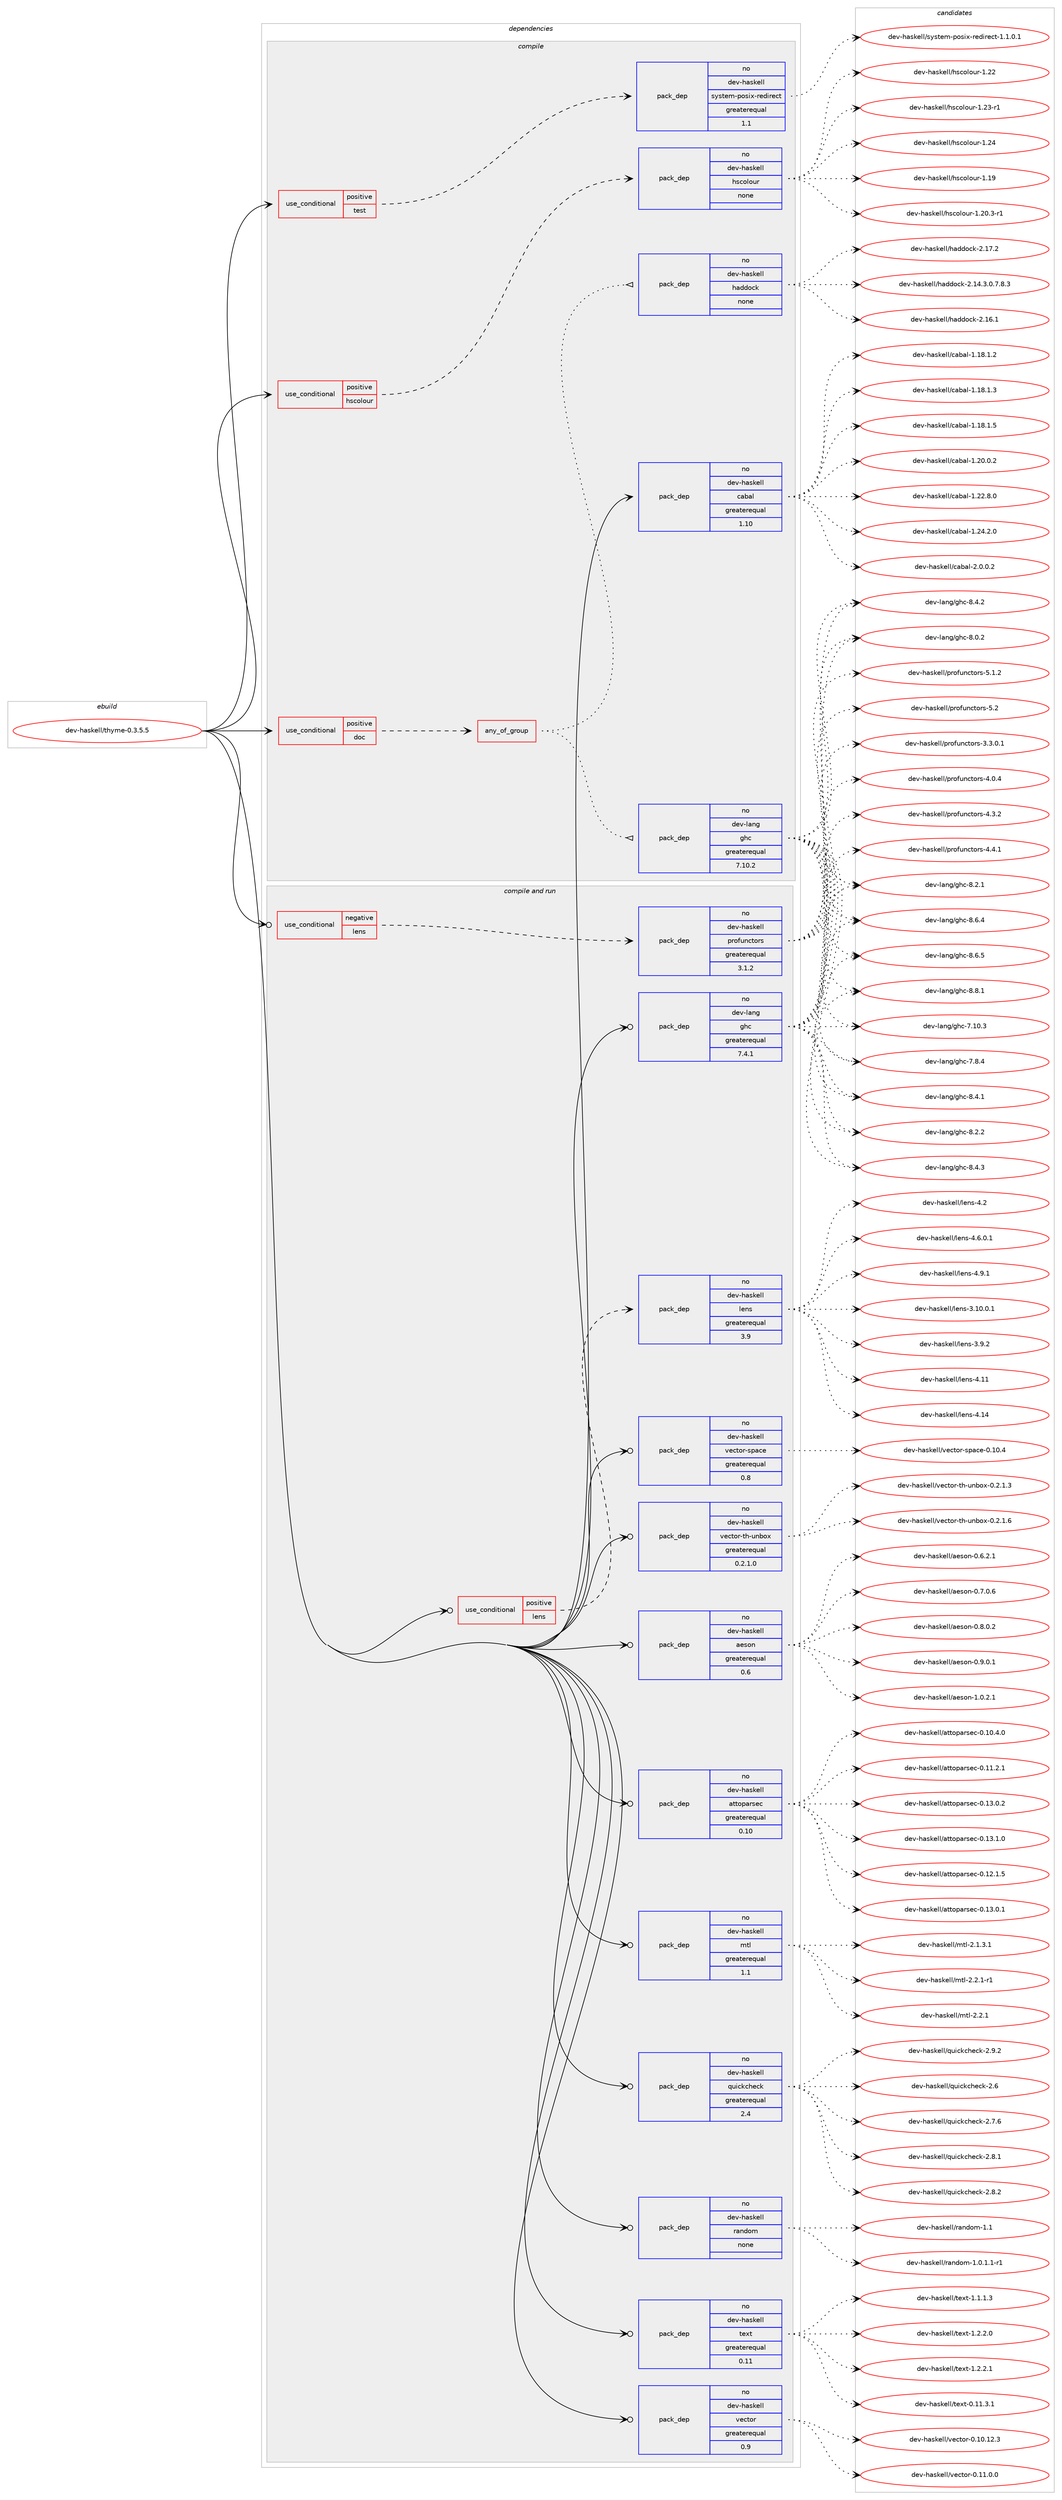 digraph prolog {

# *************
# Graph options
# *************

newrank=true;
concentrate=true;
compound=true;
graph [rankdir=LR,fontname=Helvetica,fontsize=10,ranksep=1.5];#, ranksep=2.5, nodesep=0.2];
edge  [arrowhead=vee];
node  [fontname=Helvetica,fontsize=10];

# **********
# The ebuild
# **********

subgraph cluster_leftcol {
color=gray;
rank=same;
label=<<i>ebuild</i>>;
id [label="dev-haskell/thyme-0.3.5.5", color=red, width=4, href="../dev-haskell/thyme-0.3.5.5.svg"];
}

# ****************
# The dependencies
# ****************

subgraph cluster_midcol {
color=gray;
label=<<i>dependencies</i>>;
subgraph cluster_compile {
fillcolor="#eeeeee";
style=filled;
label=<<i>compile</i>>;
subgraph cond127931 {
dependency546098 [label=<<TABLE BORDER="0" CELLBORDER="1" CELLSPACING="0" CELLPADDING="4"><TR><TD ROWSPAN="3" CELLPADDING="10">use_conditional</TD></TR><TR><TD>positive</TD></TR><TR><TD>doc</TD></TR></TABLE>>, shape=none, color=red];
subgraph any10617 {
dependency546099 [label=<<TABLE BORDER="0" CELLBORDER="1" CELLSPACING="0" CELLPADDING="4"><TR><TD CELLPADDING="10">any_of_group</TD></TR></TABLE>>, shape=none, color=red];subgraph pack407193 {
dependency546100 [label=<<TABLE BORDER="0" CELLBORDER="1" CELLSPACING="0" CELLPADDING="4" WIDTH="220"><TR><TD ROWSPAN="6" CELLPADDING="30">pack_dep</TD></TR><TR><TD WIDTH="110">no</TD></TR><TR><TD>dev-haskell</TD></TR><TR><TD>haddock</TD></TR><TR><TD>none</TD></TR><TR><TD></TD></TR></TABLE>>, shape=none, color=blue];
}
dependency546099:e -> dependency546100:w [weight=20,style="dotted",arrowhead="oinv"];
subgraph pack407194 {
dependency546101 [label=<<TABLE BORDER="0" CELLBORDER="1" CELLSPACING="0" CELLPADDING="4" WIDTH="220"><TR><TD ROWSPAN="6" CELLPADDING="30">pack_dep</TD></TR><TR><TD WIDTH="110">no</TD></TR><TR><TD>dev-lang</TD></TR><TR><TD>ghc</TD></TR><TR><TD>greaterequal</TD></TR><TR><TD>7.10.2</TD></TR></TABLE>>, shape=none, color=blue];
}
dependency546099:e -> dependency546101:w [weight=20,style="dotted",arrowhead="oinv"];
}
dependency546098:e -> dependency546099:w [weight=20,style="dashed",arrowhead="vee"];
}
id:e -> dependency546098:w [weight=20,style="solid",arrowhead="vee"];
subgraph cond127932 {
dependency546102 [label=<<TABLE BORDER="0" CELLBORDER="1" CELLSPACING="0" CELLPADDING="4"><TR><TD ROWSPAN="3" CELLPADDING="10">use_conditional</TD></TR><TR><TD>positive</TD></TR><TR><TD>hscolour</TD></TR></TABLE>>, shape=none, color=red];
subgraph pack407195 {
dependency546103 [label=<<TABLE BORDER="0" CELLBORDER="1" CELLSPACING="0" CELLPADDING="4" WIDTH="220"><TR><TD ROWSPAN="6" CELLPADDING="30">pack_dep</TD></TR><TR><TD WIDTH="110">no</TD></TR><TR><TD>dev-haskell</TD></TR><TR><TD>hscolour</TD></TR><TR><TD>none</TD></TR><TR><TD></TD></TR></TABLE>>, shape=none, color=blue];
}
dependency546102:e -> dependency546103:w [weight=20,style="dashed",arrowhead="vee"];
}
id:e -> dependency546102:w [weight=20,style="solid",arrowhead="vee"];
subgraph cond127933 {
dependency546104 [label=<<TABLE BORDER="0" CELLBORDER="1" CELLSPACING="0" CELLPADDING="4"><TR><TD ROWSPAN="3" CELLPADDING="10">use_conditional</TD></TR><TR><TD>positive</TD></TR><TR><TD>test</TD></TR></TABLE>>, shape=none, color=red];
subgraph pack407196 {
dependency546105 [label=<<TABLE BORDER="0" CELLBORDER="1" CELLSPACING="0" CELLPADDING="4" WIDTH="220"><TR><TD ROWSPAN="6" CELLPADDING="30">pack_dep</TD></TR><TR><TD WIDTH="110">no</TD></TR><TR><TD>dev-haskell</TD></TR><TR><TD>system-posix-redirect</TD></TR><TR><TD>greaterequal</TD></TR><TR><TD>1.1</TD></TR></TABLE>>, shape=none, color=blue];
}
dependency546104:e -> dependency546105:w [weight=20,style="dashed",arrowhead="vee"];
}
id:e -> dependency546104:w [weight=20,style="solid",arrowhead="vee"];
subgraph pack407197 {
dependency546106 [label=<<TABLE BORDER="0" CELLBORDER="1" CELLSPACING="0" CELLPADDING="4" WIDTH="220"><TR><TD ROWSPAN="6" CELLPADDING="30">pack_dep</TD></TR><TR><TD WIDTH="110">no</TD></TR><TR><TD>dev-haskell</TD></TR><TR><TD>cabal</TD></TR><TR><TD>greaterequal</TD></TR><TR><TD>1.10</TD></TR></TABLE>>, shape=none, color=blue];
}
id:e -> dependency546106:w [weight=20,style="solid",arrowhead="vee"];
}
subgraph cluster_compileandrun {
fillcolor="#eeeeee";
style=filled;
label=<<i>compile and run</i>>;
subgraph cond127934 {
dependency546107 [label=<<TABLE BORDER="0" CELLBORDER="1" CELLSPACING="0" CELLPADDING="4"><TR><TD ROWSPAN="3" CELLPADDING="10">use_conditional</TD></TR><TR><TD>negative</TD></TR><TR><TD>lens</TD></TR></TABLE>>, shape=none, color=red];
subgraph pack407198 {
dependency546108 [label=<<TABLE BORDER="0" CELLBORDER="1" CELLSPACING="0" CELLPADDING="4" WIDTH="220"><TR><TD ROWSPAN="6" CELLPADDING="30">pack_dep</TD></TR><TR><TD WIDTH="110">no</TD></TR><TR><TD>dev-haskell</TD></TR><TR><TD>profunctors</TD></TR><TR><TD>greaterequal</TD></TR><TR><TD>3.1.2</TD></TR></TABLE>>, shape=none, color=blue];
}
dependency546107:e -> dependency546108:w [weight=20,style="dashed",arrowhead="vee"];
}
id:e -> dependency546107:w [weight=20,style="solid",arrowhead="odotvee"];
subgraph cond127935 {
dependency546109 [label=<<TABLE BORDER="0" CELLBORDER="1" CELLSPACING="0" CELLPADDING="4"><TR><TD ROWSPAN="3" CELLPADDING="10">use_conditional</TD></TR><TR><TD>positive</TD></TR><TR><TD>lens</TD></TR></TABLE>>, shape=none, color=red];
subgraph pack407199 {
dependency546110 [label=<<TABLE BORDER="0" CELLBORDER="1" CELLSPACING="0" CELLPADDING="4" WIDTH="220"><TR><TD ROWSPAN="6" CELLPADDING="30">pack_dep</TD></TR><TR><TD WIDTH="110">no</TD></TR><TR><TD>dev-haskell</TD></TR><TR><TD>lens</TD></TR><TR><TD>greaterequal</TD></TR><TR><TD>3.9</TD></TR></TABLE>>, shape=none, color=blue];
}
dependency546109:e -> dependency546110:w [weight=20,style="dashed",arrowhead="vee"];
}
id:e -> dependency546109:w [weight=20,style="solid",arrowhead="odotvee"];
subgraph pack407200 {
dependency546111 [label=<<TABLE BORDER="0" CELLBORDER="1" CELLSPACING="0" CELLPADDING="4" WIDTH="220"><TR><TD ROWSPAN="6" CELLPADDING="30">pack_dep</TD></TR><TR><TD WIDTH="110">no</TD></TR><TR><TD>dev-haskell</TD></TR><TR><TD>aeson</TD></TR><TR><TD>greaterequal</TD></TR><TR><TD>0.6</TD></TR></TABLE>>, shape=none, color=blue];
}
id:e -> dependency546111:w [weight=20,style="solid",arrowhead="odotvee"];
subgraph pack407201 {
dependency546112 [label=<<TABLE BORDER="0" CELLBORDER="1" CELLSPACING="0" CELLPADDING="4" WIDTH="220"><TR><TD ROWSPAN="6" CELLPADDING="30">pack_dep</TD></TR><TR><TD WIDTH="110">no</TD></TR><TR><TD>dev-haskell</TD></TR><TR><TD>attoparsec</TD></TR><TR><TD>greaterequal</TD></TR><TR><TD>0.10</TD></TR></TABLE>>, shape=none, color=blue];
}
id:e -> dependency546112:w [weight=20,style="solid",arrowhead="odotvee"];
subgraph pack407202 {
dependency546113 [label=<<TABLE BORDER="0" CELLBORDER="1" CELLSPACING="0" CELLPADDING="4" WIDTH="220"><TR><TD ROWSPAN="6" CELLPADDING="30">pack_dep</TD></TR><TR><TD WIDTH="110">no</TD></TR><TR><TD>dev-haskell</TD></TR><TR><TD>mtl</TD></TR><TR><TD>greaterequal</TD></TR><TR><TD>1.1</TD></TR></TABLE>>, shape=none, color=blue];
}
id:e -> dependency546113:w [weight=20,style="solid",arrowhead="odotvee"];
subgraph pack407203 {
dependency546114 [label=<<TABLE BORDER="0" CELLBORDER="1" CELLSPACING="0" CELLPADDING="4" WIDTH="220"><TR><TD ROWSPAN="6" CELLPADDING="30">pack_dep</TD></TR><TR><TD WIDTH="110">no</TD></TR><TR><TD>dev-haskell</TD></TR><TR><TD>quickcheck</TD></TR><TR><TD>greaterequal</TD></TR><TR><TD>2.4</TD></TR></TABLE>>, shape=none, color=blue];
}
id:e -> dependency546114:w [weight=20,style="solid",arrowhead="odotvee"];
subgraph pack407204 {
dependency546115 [label=<<TABLE BORDER="0" CELLBORDER="1" CELLSPACING="0" CELLPADDING="4" WIDTH="220"><TR><TD ROWSPAN="6" CELLPADDING="30">pack_dep</TD></TR><TR><TD WIDTH="110">no</TD></TR><TR><TD>dev-haskell</TD></TR><TR><TD>random</TD></TR><TR><TD>none</TD></TR><TR><TD></TD></TR></TABLE>>, shape=none, color=blue];
}
id:e -> dependency546115:w [weight=20,style="solid",arrowhead="odotvee"];
subgraph pack407205 {
dependency546116 [label=<<TABLE BORDER="0" CELLBORDER="1" CELLSPACING="0" CELLPADDING="4" WIDTH="220"><TR><TD ROWSPAN="6" CELLPADDING="30">pack_dep</TD></TR><TR><TD WIDTH="110">no</TD></TR><TR><TD>dev-haskell</TD></TR><TR><TD>text</TD></TR><TR><TD>greaterequal</TD></TR><TR><TD>0.11</TD></TR></TABLE>>, shape=none, color=blue];
}
id:e -> dependency546116:w [weight=20,style="solid",arrowhead="odotvee"];
subgraph pack407206 {
dependency546117 [label=<<TABLE BORDER="0" CELLBORDER="1" CELLSPACING="0" CELLPADDING="4" WIDTH="220"><TR><TD ROWSPAN="6" CELLPADDING="30">pack_dep</TD></TR><TR><TD WIDTH="110">no</TD></TR><TR><TD>dev-haskell</TD></TR><TR><TD>vector</TD></TR><TR><TD>greaterequal</TD></TR><TR><TD>0.9</TD></TR></TABLE>>, shape=none, color=blue];
}
id:e -> dependency546117:w [weight=20,style="solid",arrowhead="odotvee"];
subgraph pack407207 {
dependency546118 [label=<<TABLE BORDER="0" CELLBORDER="1" CELLSPACING="0" CELLPADDING="4" WIDTH="220"><TR><TD ROWSPAN="6" CELLPADDING="30">pack_dep</TD></TR><TR><TD WIDTH="110">no</TD></TR><TR><TD>dev-haskell</TD></TR><TR><TD>vector-space</TD></TR><TR><TD>greaterequal</TD></TR><TR><TD>0.8</TD></TR></TABLE>>, shape=none, color=blue];
}
id:e -> dependency546118:w [weight=20,style="solid",arrowhead="odotvee"];
subgraph pack407208 {
dependency546119 [label=<<TABLE BORDER="0" CELLBORDER="1" CELLSPACING="0" CELLPADDING="4" WIDTH="220"><TR><TD ROWSPAN="6" CELLPADDING="30">pack_dep</TD></TR><TR><TD WIDTH="110">no</TD></TR><TR><TD>dev-haskell</TD></TR><TR><TD>vector-th-unbox</TD></TR><TR><TD>greaterequal</TD></TR><TR><TD>0.2.1.0</TD></TR></TABLE>>, shape=none, color=blue];
}
id:e -> dependency546119:w [weight=20,style="solid",arrowhead="odotvee"];
subgraph pack407209 {
dependency546120 [label=<<TABLE BORDER="0" CELLBORDER="1" CELLSPACING="0" CELLPADDING="4" WIDTH="220"><TR><TD ROWSPAN="6" CELLPADDING="30">pack_dep</TD></TR><TR><TD WIDTH="110">no</TD></TR><TR><TD>dev-lang</TD></TR><TR><TD>ghc</TD></TR><TR><TD>greaterequal</TD></TR><TR><TD>7.4.1</TD></TR></TABLE>>, shape=none, color=blue];
}
id:e -> dependency546120:w [weight=20,style="solid",arrowhead="odotvee"];
}
subgraph cluster_run {
fillcolor="#eeeeee";
style=filled;
label=<<i>run</i>>;
}
}

# **************
# The candidates
# **************

subgraph cluster_choices {
rank=same;
color=gray;
label=<<i>candidates</i>>;

subgraph choice407193 {
color=black;
nodesep=1;
choice1001011184510497115107101108108471049710010011199107455046495246514648465546564651 [label="dev-haskell/haddock-2.14.3.0.7.8.3", color=red, width=4,href="../dev-haskell/haddock-2.14.3.0.7.8.3.svg"];
choice100101118451049711510710110810847104971001001119910745504649544649 [label="dev-haskell/haddock-2.16.1", color=red, width=4,href="../dev-haskell/haddock-2.16.1.svg"];
choice100101118451049711510710110810847104971001001119910745504649554650 [label="dev-haskell/haddock-2.17.2", color=red, width=4,href="../dev-haskell/haddock-2.17.2.svg"];
dependency546100:e -> choice1001011184510497115107101108108471049710010011199107455046495246514648465546564651:w [style=dotted,weight="100"];
dependency546100:e -> choice100101118451049711510710110810847104971001001119910745504649544649:w [style=dotted,weight="100"];
dependency546100:e -> choice100101118451049711510710110810847104971001001119910745504649554650:w [style=dotted,weight="100"];
}
subgraph choice407194 {
color=black;
nodesep=1;
choice1001011184510897110103471031049945554649484651 [label="dev-lang/ghc-7.10.3", color=red, width=4,href="../dev-lang/ghc-7.10.3.svg"];
choice10010111845108971101034710310499455546564652 [label="dev-lang/ghc-7.8.4", color=red, width=4,href="../dev-lang/ghc-7.8.4.svg"];
choice10010111845108971101034710310499455646484650 [label="dev-lang/ghc-8.0.2", color=red, width=4,href="../dev-lang/ghc-8.0.2.svg"];
choice10010111845108971101034710310499455646504649 [label="dev-lang/ghc-8.2.1", color=red, width=4,href="../dev-lang/ghc-8.2.1.svg"];
choice10010111845108971101034710310499455646504650 [label="dev-lang/ghc-8.2.2", color=red, width=4,href="../dev-lang/ghc-8.2.2.svg"];
choice10010111845108971101034710310499455646524649 [label="dev-lang/ghc-8.4.1", color=red, width=4,href="../dev-lang/ghc-8.4.1.svg"];
choice10010111845108971101034710310499455646524650 [label="dev-lang/ghc-8.4.2", color=red, width=4,href="../dev-lang/ghc-8.4.2.svg"];
choice10010111845108971101034710310499455646524651 [label="dev-lang/ghc-8.4.3", color=red, width=4,href="../dev-lang/ghc-8.4.3.svg"];
choice10010111845108971101034710310499455646544652 [label="dev-lang/ghc-8.6.4", color=red, width=4,href="../dev-lang/ghc-8.6.4.svg"];
choice10010111845108971101034710310499455646544653 [label="dev-lang/ghc-8.6.5", color=red, width=4,href="../dev-lang/ghc-8.6.5.svg"];
choice10010111845108971101034710310499455646564649 [label="dev-lang/ghc-8.8.1", color=red, width=4,href="../dev-lang/ghc-8.8.1.svg"];
dependency546101:e -> choice1001011184510897110103471031049945554649484651:w [style=dotted,weight="100"];
dependency546101:e -> choice10010111845108971101034710310499455546564652:w [style=dotted,weight="100"];
dependency546101:e -> choice10010111845108971101034710310499455646484650:w [style=dotted,weight="100"];
dependency546101:e -> choice10010111845108971101034710310499455646504649:w [style=dotted,weight="100"];
dependency546101:e -> choice10010111845108971101034710310499455646504650:w [style=dotted,weight="100"];
dependency546101:e -> choice10010111845108971101034710310499455646524649:w [style=dotted,weight="100"];
dependency546101:e -> choice10010111845108971101034710310499455646524650:w [style=dotted,weight="100"];
dependency546101:e -> choice10010111845108971101034710310499455646524651:w [style=dotted,weight="100"];
dependency546101:e -> choice10010111845108971101034710310499455646544652:w [style=dotted,weight="100"];
dependency546101:e -> choice10010111845108971101034710310499455646544653:w [style=dotted,weight="100"];
dependency546101:e -> choice10010111845108971101034710310499455646564649:w [style=dotted,weight="100"];
}
subgraph choice407195 {
color=black;
nodesep=1;
choice100101118451049711510710110810847104115991111081111171144549464957 [label="dev-haskell/hscolour-1.19", color=red, width=4,href="../dev-haskell/hscolour-1.19.svg"];
choice10010111845104971151071011081084710411599111108111117114454946504846514511449 [label="dev-haskell/hscolour-1.20.3-r1", color=red, width=4,href="../dev-haskell/hscolour-1.20.3-r1.svg"];
choice100101118451049711510710110810847104115991111081111171144549465050 [label="dev-haskell/hscolour-1.22", color=red, width=4,href="../dev-haskell/hscolour-1.22.svg"];
choice1001011184510497115107101108108471041159911110811111711445494650514511449 [label="dev-haskell/hscolour-1.23-r1", color=red, width=4,href="../dev-haskell/hscolour-1.23-r1.svg"];
choice100101118451049711510710110810847104115991111081111171144549465052 [label="dev-haskell/hscolour-1.24", color=red, width=4,href="../dev-haskell/hscolour-1.24.svg"];
dependency546103:e -> choice100101118451049711510710110810847104115991111081111171144549464957:w [style=dotted,weight="100"];
dependency546103:e -> choice10010111845104971151071011081084710411599111108111117114454946504846514511449:w [style=dotted,weight="100"];
dependency546103:e -> choice100101118451049711510710110810847104115991111081111171144549465050:w [style=dotted,weight="100"];
dependency546103:e -> choice1001011184510497115107101108108471041159911110811111711445494650514511449:w [style=dotted,weight="100"];
dependency546103:e -> choice100101118451049711510710110810847104115991111081111171144549465052:w [style=dotted,weight="100"];
}
subgraph choice407196 {
color=black;
nodesep=1;
choice1001011184510497115107101108108471151211151161011094511211111510512045114101100105114101991164549464946484649 [label="dev-haskell/system-posix-redirect-1.1.0.1", color=red, width=4,href="../dev-haskell/system-posix-redirect-1.1.0.1.svg"];
dependency546105:e -> choice1001011184510497115107101108108471151211151161011094511211111510512045114101100105114101991164549464946484649:w [style=dotted,weight="100"];
}
subgraph choice407197 {
color=black;
nodesep=1;
choice10010111845104971151071011081084799979897108454946495646494650 [label="dev-haskell/cabal-1.18.1.2", color=red, width=4,href="../dev-haskell/cabal-1.18.1.2.svg"];
choice10010111845104971151071011081084799979897108454946495646494651 [label="dev-haskell/cabal-1.18.1.3", color=red, width=4,href="../dev-haskell/cabal-1.18.1.3.svg"];
choice10010111845104971151071011081084799979897108454946495646494653 [label="dev-haskell/cabal-1.18.1.5", color=red, width=4,href="../dev-haskell/cabal-1.18.1.5.svg"];
choice10010111845104971151071011081084799979897108454946504846484650 [label="dev-haskell/cabal-1.20.0.2", color=red, width=4,href="../dev-haskell/cabal-1.20.0.2.svg"];
choice10010111845104971151071011081084799979897108454946505046564648 [label="dev-haskell/cabal-1.22.8.0", color=red, width=4,href="../dev-haskell/cabal-1.22.8.0.svg"];
choice10010111845104971151071011081084799979897108454946505246504648 [label="dev-haskell/cabal-1.24.2.0", color=red, width=4,href="../dev-haskell/cabal-1.24.2.0.svg"];
choice100101118451049711510710110810847999798971084550464846484650 [label="dev-haskell/cabal-2.0.0.2", color=red, width=4,href="../dev-haskell/cabal-2.0.0.2.svg"];
dependency546106:e -> choice10010111845104971151071011081084799979897108454946495646494650:w [style=dotted,weight="100"];
dependency546106:e -> choice10010111845104971151071011081084799979897108454946495646494651:w [style=dotted,weight="100"];
dependency546106:e -> choice10010111845104971151071011081084799979897108454946495646494653:w [style=dotted,weight="100"];
dependency546106:e -> choice10010111845104971151071011081084799979897108454946504846484650:w [style=dotted,weight="100"];
dependency546106:e -> choice10010111845104971151071011081084799979897108454946505046564648:w [style=dotted,weight="100"];
dependency546106:e -> choice10010111845104971151071011081084799979897108454946505246504648:w [style=dotted,weight="100"];
dependency546106:e -> choice100101118451049711510710110810847999798971084550464846484650:w [style=dotted,weight="100"];
}
subgraph choice407198 {
color=black;
nodesep=1;
choice100101118451049711510710110810847112114111102117110991161111141154551465146484649 [label="dev-haskell/profunctors-3.3.0.1", color=red, width=4,href="../dev-haskell/profunctors-3.3.0.1.svg"];
choice10010111845104971151071011081084711211411110211711099116111114115455246484652 [label="dev-haskell/profunctors-4.0.4", color=red, width=4,href="../dev-haskell/profunctors-4.0.4.svg"];
choice10010111845104971151071011081084711211411110211711099116111114115455246514650 [label="dev-haskell/profunctors-4.3.2", color=red, width=4,href="../dev-haskell/profunctors-4.3.2.svg"];
choice10010111845104971151071011081084711211411110211711099116111114115455246524649 [label="dev-haskell/profunctors-4.4.1", color=red, width=4,href="../dev-haskell/profunctors-4.4.1.svg"];
choice10010111845104971151071011081084711211411110211711099116111114115455346494650 [label="dev-haskell/profunctors-5.1.2", color=red, width=4,href="../dev-haskell/profunctors-5.1.2.svg"];
choice1001011184510497115107101108108471121141111021171109911611111411545534650 [label="dev-haskell/profunctors-5.2", color=red, width=4,href="../dev-haskell/profunctors-5.2.svg"];
dependency546108:e -> choice100101118451049711510710110810847112114111102117110991161111141154551465146484649:w [style=dotted,weight="100"];
dependency546108:e -> choice10010111845104971151071011081084711211411110211711099116111114115455246484652:w [style=dotted,weight="100"];
dependency546108:e -> choice10010111845104971151071011081084711211411110211711099116111114115455246514650:w [style=dotted,weight="100"];
dependency546108:e -> choice10010111845104971151071011081084711211411110211711099116111114115455246524649:w [style=dotted,weight="100"];
dependency546108:e -> choice10010111845104971151071011081084711211411110211711099116111114115455346494650:w [style=dotted,weight="100"];
dependency546108:e -> choice1001011184510497115107101108108471121141111021171109911611111411545534650:w [style=dotted,weight="100"];
}
subgraph choice407199 {
color=black;
nodesep=1;
choice100101118451049711510710110810847108101110115455146494846484649 [label="dev-haskell/lens-3.10.0.1", color=red, width=4,href="../dev-haskell/lens-3.10.0.1.svg"];
choice100101118451049711510710110810847108101110115455146574650 [label="dev-haskell/lens-3.9.2", color=red, width=4,href="../dev-haskell/lens-3.9.2.svg"];
choice1001011184510497115107101108108471081011101154552464949 [label="dev-haskell/lens-4.11", color=red, width=4,href="../dev-haskell/lens-4.11.svg"];
choice1001011184510497115107101108108471081011101154552464952 [label="dev-haskell/lens-4.14", color=red, width=4,href="../dev-haskell/lens-4.14.svg"];
choice10010111845104971151071011081084710810111011545524650 [label="dev-haskell/lens-4.2", color=red, width=4,href="../dev-haskell/lens-4.2.svg"];
choice1001011184510497115107101108108471081011101154552465446484649 [label="dev-haskell/lens-4.6.0.1", color=red, width=4,href="../dev-haskell/lens-4.6.0.1.svg"];
choice100101118451049711510710110810847108101110115455246574649 [label="dev-haskell/lens-4.9.1", color=red, width=4,href="../dev-haskell/lens-4.9.1.svg"];
dependency546110:e -> choice100101118451049711510710110810847108101110115455146494846484649:w [style=dotted,weight="100"];
dependency546110:e -> choice100101118451049711510710110810847108101110115455146574650:w [style=dotted,weight="100"];
dependency546110:e -> choice1001011184510497115107101108108471081011101154552464949:w [style=dotted,weight="100"];
dependency546110:e -> choice1001011184510497115107101108108471081011101154552464952:w [style=dotted,weight="100"];
dependency546110:e -> choice10010111845104971151071011081084710810111011545524650:w [style=dotted,weight="100"];
dependency546110:e -> choice1001011184510497115107101108108471081011101154552465446484649:w [style=dotted,weight="100"];
dependency546110:e -> choice100101118451049711510710110810847108101110115455246574649:w [style=dotted,weight="100"];
}
subgraph choice407200 {
color=black;
nodesep=1;
choice100101118451049711510710110810847971011151111104548465446504649 [label="dev-haskell/aeson-0.6.2.1", color=red, width=4,href="../dev-haskell/aeson-0.6.2.1.svg"];
choice100101118451049711510710110810847971011151111104548465546484654 [label="dev-haskell/aeson-0.7.0.6", color=red, width=4,href="../dev-haskell/aeson-0.7.0.6.svg"];
choice100101118451049711510710110810847971011151111104548465646484650 [label="dev-haskell/aeson-0.8.0.2", color=red, width=4,href="../dev-haskell/aeson-0.8.0.2.svg"];
choice100101118451049711510710110810847971011151111104548465746484649 [label="dev-haskell/aeson-0.9.0.1", color=red, width=4,href="../dev-haskell/aeson-0.9.0.1.svg"];
choice100101118451049711510710110810847971011151111104549464846504649 [label="dev-haskell/aeson-1.0.2.1", color=red, width=4,href="../dev-haskell/aeson-1.0.2.1.svg"];
dependency546111:e -> choice100101118451049711510710110810847971011151111104548465446504649:w [style=dotted,weight="100"];
dependency546111:e -> choice100101118451049711510710110810847971011151111104548465546484654:w [style=dotted,weight="100"];
dependency546111:e -> choice100101118451049711510710110810847971011151111104548465646484650:w [style=dotted,weight="100"];
dependency546111:e -> choice100101118451049711510710110810847971011151111104548465746484649:w [style=dotted,weight="100"];
dependency546111:e -> choice100101118451049711510710110810847971011151111104549464846504649:w [style=dotted,weight="100"];
}
subgraph choice407201 {
color=black;
nodesep=1;
choice100101118451049711510710110810847971161161111129711411510199454846494846524648 [label="dev-haskell/attoparsec-0.10.4.0", color=red, width=4,href="../dev-haskell/attoparsec-0.10.4.0.svg"];
choice100101118451049711510710110810847971161161111129711411510199454846494946504649 [label="dev-haskell/attoparsec-0.11.2.1", color=red, width=4,href="../dev-haskell/attoparsec-0.11.2.1.svg"];
choice100101118451049711510710110810847971161161111129711411510199454846495046494653 [label="dev-haskell/attoparsec-0.12.1.5", color=red, width=4,href="../dev-haskell/attoparsec-0.12.1.5.svg"];
choice100101118451049711510710110810847971161161111129711411510199454846495146484649 [label="dev-haskell/attoparsec-0.13.0.1", color=red, width=4,href="../dev-haskell/attoparsec-0.13.0.1.svg"];
choice100101118451049711510710110810847971161161111129711411510199454846495146484650 [label="dev-haskell/attoparsec-0.13.0.2", color=red, width=4,href="../dev-haskell/attoparsec-0.13.0.2.svg"];
choice100101118451049711510710110810847971161161111129711411510199454846495146494648 [label="dev-haskell/attoparsec-0.13.1.0", color=red, width=4,href="../dev-haskell/attoparsec-0.13.1.0.svg"];
dependency546112:e -> choice100101118451049711510710110810847971161161111129711411510199454846494846524648:w [style=dotted,weight="100"];
dependency546112:e -> choice100101118451049711510710110810847971161161111129711411510199454846494946504649:w [style=dotted,weight="100"];
dependency546112:e -> choice100101118451049711510710110810847971161161111129711411510199454846495046494653:w [style=dotted,weight="100"];
dependency546112:e -> choice100101118451049711510710110810847971161161111129711411510199454846495146484649:w [style=dotted,weight="100"];
dependency546112:e -> choice100101118451049711510710110810847971161161111129711411510199454846495146484650:w [style=dotted,weight="100"];
dependency546112:e -> choice100101118451049711510710110810847971161161111129711411510199454846495146494648:w [style=dotted,weight="100"];
}
subgraph choice407202 {
color=black;
nodesep=1;
choice1001011184510497115107101108108471091161084550464946514649 [label="dev-haskell/mtl-2.1.3.1", color=red, width=4,href="../dev-haskell/mtl-2.1.3.1.svg"];
choice100101118451049711510710110810847109116108455046504649 [label="dev-haskell/mtl-2.2.1", color=red, width=4,href="../dev-haskell/mtl-2.2.1.svg"];
choice1001011184510497115107101108108471091161084550465046494511449 [label="dev-haskell/mtl-2.2.1-r1", color=red, width=4,href="../dev-haskell/mtl-2.2.1-r1.svg"];
dependency546113:e -> choice1001011184510497115107101108108471091161084550464946514649:w [style=dotted,weight="100"];
dependency546113:e -> choice100101118451049711510710110810847109116108455046504649:w [style=dotted,weight="100"];
dependency546113:e -> choice1001011184510497115107101108108471091161084550465046494511449:w [style=dotted,weight="100"];
}
subgraph choice407203 {
color=black;
nodesep=1;
choice10010111845104971151071011081084711311710599107991041019910745504654 [label="dev-haskell/quickcheck-2.6", color=red, width=4,href="../dev-haskell/quickcheck-2.6.svg"];
choice100101118451049711510710110810847113117105991079910410199107455046554654 [label="dev-haskell/quickcheck-2.7.6", color=red, width=4,href="../dev-haskell/quickcheck-2.7.6.svg"];
choice100101118451049711510710110810847113117105991079910410199107455046564649 [label="dev-haskell/quickcheck-2.8.1", color=red, width=4,href="../dev-haskell/quickcheck-2.8.1.svg"];
choice100101118451049711510710110810847113117105991079910410199107455046564650 [label="dev-haskell/quickcheck-2.8.2", color=red, width=4,href="../dev-haskell/quickcheck-2.8.2.svg"];
choice100101118451049711510710110810847113117105991079910410199107455046574650 [label="dev-haskell/quickcheck-2.9.2", color=red, width=4,href="../dev-haskell/quickcheck-2.9.2.svg"];
dependency546114:e -> choice10010111845104971151071011081084711311710599107991041019910745504654:w [style=dotted,weight="100"];
dependency546114:e -> choice100101118451049711510710110810847113117105991079910410199107455046554654:w [style=dotted,weight="100"];
dependency546114:e -> choice100101118451049711510710110810847113117105991079910410199107455046564649:w [style=dotted,weight="100"];
dependency546114:e -> choice100101118451049711510710110810847113117105991079910410199107455046564650:w [style=dotted,weight="100"];
dependency546114:e -> choice100101118451049711510710110810847113117105991079910410199107455046574650:w [style=dotted,weight="100"];
}
subgraph choice407204 {
color=black;
nodesep=1;
choice1001011184510497115107101108108471149711010011110945494648464946494511449 [label="dev-haskell/random-1.0.1.1-r1", color=red, width=4,href="../dev-haskell/random-1.0.1.1-r1.svg"];
choice1001011184510497115107101108108471149711010011110945494649 [label="dev-haskell/random-1.1", color=red, width=4,href="../dev-haskell/random-1.1.svg"];
dependency546115:e -> choice1001011184510497115107101108108471149711010011110945494648464946494511449:w [style=dotted,weight="100"];
dependency546115:e -> choice1001011184510497115107101108108471149711010011110945494649:w [style=dotted,weight="100"];
}
subgraph choice407205 {
color=black;
nodesep=1;
choice100101118451049711510710110810847116101120116454846494946514649 [label="dev-haskell/text-0.11.3.1", color=red, width=4,href="../dev-haskell/text-0.11.3.1.svg"];
choice1001011184510497115107101108108471161011201164549464946494651 [label="dev-haskell/text-1.1.1.3", color=red, width=4,href="../dev-haskell/text-1.1.1.3.svg"];
choice1001011184510497115107101108108471161011201164549465046504648 [label="dev-haskell/text-1.2.2.0", color=red, width=4,href="../dev-haskell/text-1.2.2.0.svg"];
choice1001011184510497115107101108108471161011201164549465046504649 [label="dev-haskell/text-1.2.2.1", color=red, width=4,href="../dev-haskell/text-1.2.2.1.svg"];
dependency546116:e -> choice100101118451049711510710110810847116101120116454846494946514649:w [style=dotted,weight="100"];
dependency546116:e -> choice1001011184510497115107101108108471161011201164549464946494651:w [style=dotted,weight="100"];
dependency546116:e -> choice1001011184510497115107101108108471161011201164549465046504648:w [style=dotted,weight="100"];
dependency546116:e -> choice1001011184510497115107101108108471161011201164549465046504649:w [style=dotted,weight="100"];
}
subgraph choice407206 {
color=black;
nodesep=1;
choice1001011184510497115107101108108471181019911611111445484649484649504651 [label="dev-haskell/vector-0.10.12.3", color=red, width=4,href="../dev-haskell/vector-0.10.12.3.svg"];
choice10010111845104971151071011081084711810199116111114454846494946484648 [label="dev-haskell/vector-0.11.0.0", color=red, width=4,href="../dev-haskell/vector-0.11.0.0.svg"];
dependency546117:e -> choice1001011184510497115107101108108471181019911611111445484649484649504651:w [style=dotted,weight="100"];
dependency546117:e -> choice10010111845104971151071011081084711810199116111114454846494946484648:w [style=dotted,weight="100"];
}
subgraph choice407207 {
color=black;
nodesep=1;
choice1001011184510497115107101108108471181019911611111445115112979910145484649484652 [label="dev-haskell/vector-space-0.10.4", color=red, width=4,href="../dev-haskell/vector-space-0.10.4.svg"];
dependency546118:e -> choice1001011184510497115107101108108471181019911611111445115112979910145484649484652:w [style=dotted,weight="100"];
}
subgraph choice407208 {
color=black;
nodesep=1;
choice100101118451049711510710110810847118101991161111144511610445117110981111204548465046494651 [label="dev-haskell/vector-th-unbox-0.2.1.3", color=red, width=4,href="../dev-haskell/vector-th-unbox-0.2.1.3.svg"];
choice100101118451049711510710110810847118101991161111144511610445117110981111204548465046494654 [label="dev-haskell/vector-th-unbox-0.2.1.6", color=red, width=4,href="../dev-haskell/vector-th-unbox-0.2.1.6.svg"];
dependency546119:e -> choice100101118451049711510710110810847118101991161111144511610445117110981111204548465046494651:w [style=dotted,weight="100"];
dependency546119:e -> choice100101118451049711510710110810847118101991161111144511610445117110981111204548465046494654:w [style=dotted,weight="100"];
}
subgraph choice407209 {
color=black;
nodesep=1;
choice1001011184510897110103471031049945554649484651 [label="dev-lang/ghc-7.10.3", color=red, width=4,href="../dev-lang/ghc-7.10.3.svg"];
choice10010111845108971101034710310499455546564652 [label="dev-lang/ghc-7.8.4", color=red, width=4,href="../dev-lang/ghc-7.8.4.svg"];
choice10010111845108971101034710310499455646484650 [label="dev-lang/ghc-8.0.2", color=red, width=4,href="../dev-lang/ghc-8.0.2.svg"];
choice10010111845108971101034710310499455646504649 [label="dev-lang/ghc-8.2.1", color=red, width=4,href="../dev-lang/ghc-8.2.1.svg"];
choice10010111845108971101034710310499455646504650 [label="dev-lang/ghc-8.2.2", color=red, width=4,href="../dev-lang/ghc-8.2.2.svg"];
choice10010111845108971101034710310499455646524649 [label="dev-lang/ghc-8.4.1", color=red, width=4,href="../dev-lang/ghc-8.4.1.svg"];
choice10010111845108971101034710310499455646524650 [label="dev-lang/ghc-8.4.2", color=red, width=4,href="../dev-lang/ghc-8.4.2.svg"];
choice10010111845108971101034710310499455646524651 [label="dev-lang/ghc-8.4.3", color=red, width=4,href="../dev-lang/ghc-8.4.3.svg"];
choice10010111845108971101034710310499455646544652 [label="dev-lang/ghc-8.6.4", color=red, width=4,href="../dev-lang/ghc-8.6.4.svg"];
choice10010111845108971101034710310499455646544653 [label="dev-lang/ghc-8.6.5", color=red, width=4,href="../dev-lang/ghc-8.6.5.svg"];
choice10010111845108971101034710310499455646564649 [label="dev-lang/ghc-8.8.1", color=red, width=4,href="../dev-lang/ghc-8.8.1.svg"];
dependency546120:e -> choice1001011184510897110103471031049945554649484651:w [style=dotted,weight="100"];
dependency546120:e -> choice10010111845108971101034710310499455546564652:w [style=dotted,weight="100"];
dependency546120:e -> choice10010111845108971101034710310499455646484650:w [style=dotted,weight="100"];
dependency546120:e -> choice10010111845108971101034710310499455646504649:w [style=dotted,weight="100"];
dependency546120:e -> choice10010111845108971101034710310499455646504650:w [style=dotted,weight="100"];
dependency546120:e -> choice10010111845108971101034710310499455646524649:w [style=dotted,weight="100"];
dependency546120:e -> choice10010111845108971101034710310499455646524650:w [style=dotted,weight="100"];
dependency546120:e -> choice10010111845108971101034710310499455646524651:w [style=dotted,weight="100"];
dependency546120:e -> choice10010111845108971101034710310499455646544652:w [style=dotted,weight="100"];
dependency546120:e -> choice10010111845108971101034710310499455646544653:w [style=dotted,weight="100"];
dependency546120:e -> choice10010111845108971101034710310499455646564649:w [style=dotted,weight="100"];
}
}

}
